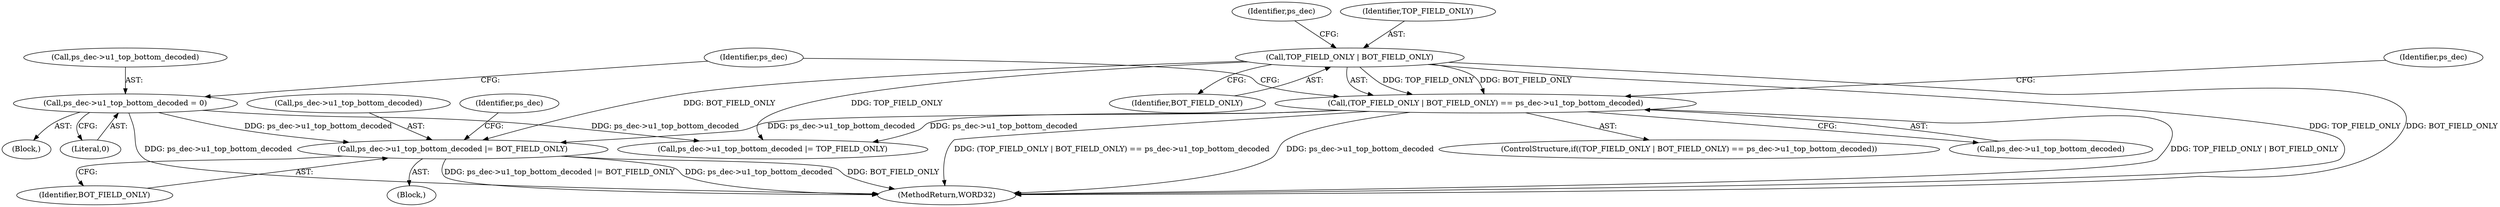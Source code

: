 digraph "0_Android_e629194c62a9a129ce378e08cb1059a8a53f1795@pointer" {
"1001815" [label="(Call,ps_dec->u1_top_bottom_decoded |= BOT_FIELD_ONLY)"];
"1000519" [label="(Call,ps_dec->u1_top_bottom_decoded = 0)"];
"1000511" [label="(Call,(TOP_FIELD_ONLY | BOT_FIELD_ONLY) == ps_dec->u1_top_bottom_decoded)"];
"1000512" [label="(Call,TOP_FIELD_ONLY | BOT_FIELD_ONLY)"];
"1001822" [label="(Call,ps_dec->u1_top_bottom_decoded |= TOP_FIELD_ONLY)"];
"1001815" [label="(Call,ps_dec->u1_top_bottom_decoded |= BOT_FIELD_ONLY)"];
"1000510" [label="(ControlStructure,if((TOP_FIELD_ONLY | BOT_FIELD_ONLY) == ps_dec->u1_top_bottom_decoded))"];
"1001816" [label="(Call,ps_dec->u1_top_bottom_decoded)"];
"1000512" [label="(Call,TOP_FIELD_ONLY | BOT_FIELD_ONLY)"];
"1000518" [label="(Block,)"];
"1000526" [label="(Identifier,ps_dec)"];
"1000520" [label="(Call,ps_dec->u1_top_bottom_decoded)"];
"1000521" [label="(Identifier,ps_dec)"];
"1001832" [label="(Identifier,ps_dec)"];
"1000516" [label="(Identifier,ps_dec)"];
"1002124" [label="(MethodReturn,WORD32)"];
"1000514" [label="(Identifier,BOT_FIELD_ONLY)"];
"1000515" [label="(Call,ps_dec->u1_top_bottom_decoded)"];
"1000513" [label="(Identifier,TOP_FIELD_ONLY)"];
"1000511" [label="(Call,(TOP_FIELD_ONLY | BOT_FIELD_ONLY) == ps_dec->u1_top_bottom_decoded)"];
"1000519" [label="(Call,ps_dec->u1_top_bottom_decoded = 0)"];
"1001819" [label="(Identifier,BOT_FIELD_ONLY)"];
"1001814" [label="(Block,)"];
"1000523" [label="(Literal,0)"];
"1001815" -> "1001814"  [label="AST: "];
"1001815" -> "1001819"  [label="CFG: "];
"1001816" -> "1001815"  [label="AST: "];
"1001819" -> "1001815"  [label="AST: "];
"1001832" -> "1001815"  [label="CFG: "];
"1001815" -> "1002124"  [label="DDG: BOT_FIELD_ONLY"];
"1001815" -> "1002124"  [label="DDG: ps_dec->u1_top_bottom_decoded |= BOT_FIELD_ONLY"];
"1001815" -> "1002124"  [label="DDG: ps_dec->u1_top_bottom_decoded"];
"1000519" -> "1001815"  [label="DDG: ps_dec->u1_top_bottom_decoded"];
"1000511" -> "1001815"  [label="DDG: ps_dec->u1_top_bottom_decoded"];
"1000512" -> "1001815"  [label="DDG: BOT_FIELD_ONLY"];
"1000519" -> "1000518"  [label="AST: "];
"1000519" -> "1000523"  [label="CFG: "];
"1000520" -> "1000519"  [label="AST: "];
"1000523" -> "1000519"  [label="AST: "];
"1000526" -> "1000519"  [label="CFG: "];
"1000519" -> "1002124"  [label="DDG: ps_dec->u1_top_bottom_decoded"];
"1000519" -> "1001822"  [label="DDG: ps_dec->u1_top_bottom_decoded"];
"1000511" -> "1000510"  [label="AST: "];
"1000511" -> "1000515"  [label="CFG: "];
"1000512" -> "1000511"  [label="AST: "];
"1000515" -> "1000511"  [label="AST: "];
"1000521" -> "1000511"  [label="CFG: "];
"1000526" -> "1000511"  [label="CFG: "];
"1000511" -> "1002124"  [label="DDG: (TOP_FIELD_ONLY | BOT_FIELD_ONLY) == ps_dec->u1_top_bottom_decoded"];
"1000511" -> "1002124"  [label="DDG: ps_dec->u1_top_bottom_decoded"];
"1000511" -> "1002124"  [label="DDG: TOP_FIELD_ONLY | BOT_FIELD_ONLY"];
"1000512" -> "1000511"  [label="DDG: TOP_FIELD_ONLY"];
"1000512" -> "1000511"  [label="DDG: BOT_FIELD_ONLY"];
"1000511" -> "1001822"  [label="DDG: ps_dec->u1_top_bottom_decoded"];
"1000512" -> "1000514"  [label="CFG: "];
"1000513" -> "1000512"  [label="AST: "];
"1000514" -> "1000512"  [label="AST: "];
"1000516" -> "1000512"  [label="CFG: "];
"1000512" -> "1002124"  [label="DDG: TOP_FIELD_ONLY"];
"1000512" -> "1002124"  [label="DDG: BOT_FIELD_ONLY"];
"1000512" -> "1001822"  [label="DDG: TOP_FIELD_ONLY"];
}
